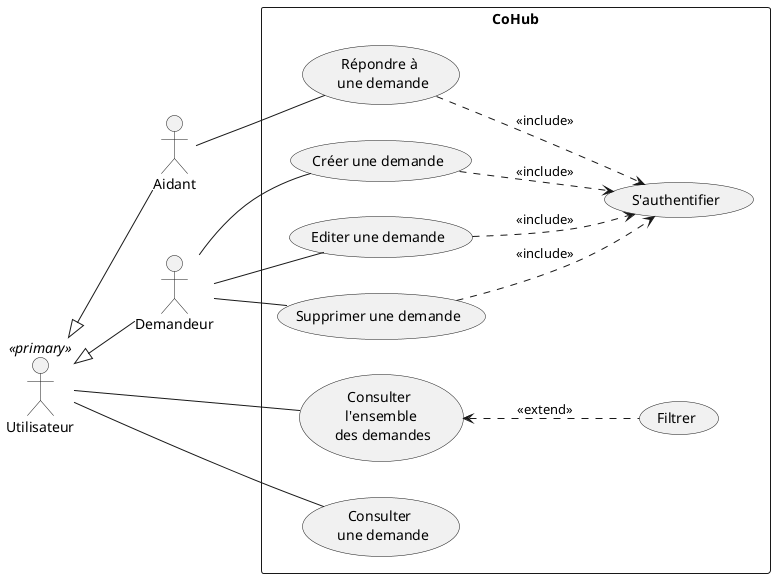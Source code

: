 @startuml
left to right direction
actor Utilisateur as "Utilisateur" <<primary>>
actor Aidant
actor Demandeur

Utilisateur <|-- Aidant
Utilisateur <|-- Demandeur

rectangle "CoHub" {
    usecase UC1 as "Consulter \n l'ensemble \n des demandes"
    usecase UC2 as "Consulter \n une demande"
    usecase UC3 as "Filtrer"
    usecase UC5 as "Créer une demande"
    usecase UC6 as "Editer une demande"
    usecase UC7 as "Répondre à \n une demande"
    usecase UC8 as "S'authentifier"
    usecase UC9 as "Supprimer une demande"

    Utilisateur -- (UC1)
    Utilisateur -- (UC2)
    UC1 <.. UC3 : <<extend>>
    

    Demandeur -- UC5
    Demandeur -- UC9
    Demandeur -- UC6



    Aidant -- UC7
    UC7 ..> UC8 : <<include>>
    UC5 ..> UC8 : <<include>>
    UC6 ..> UC8 : <<include>>
    UC9 ..> UC8 : <<include>>
}
@enduml